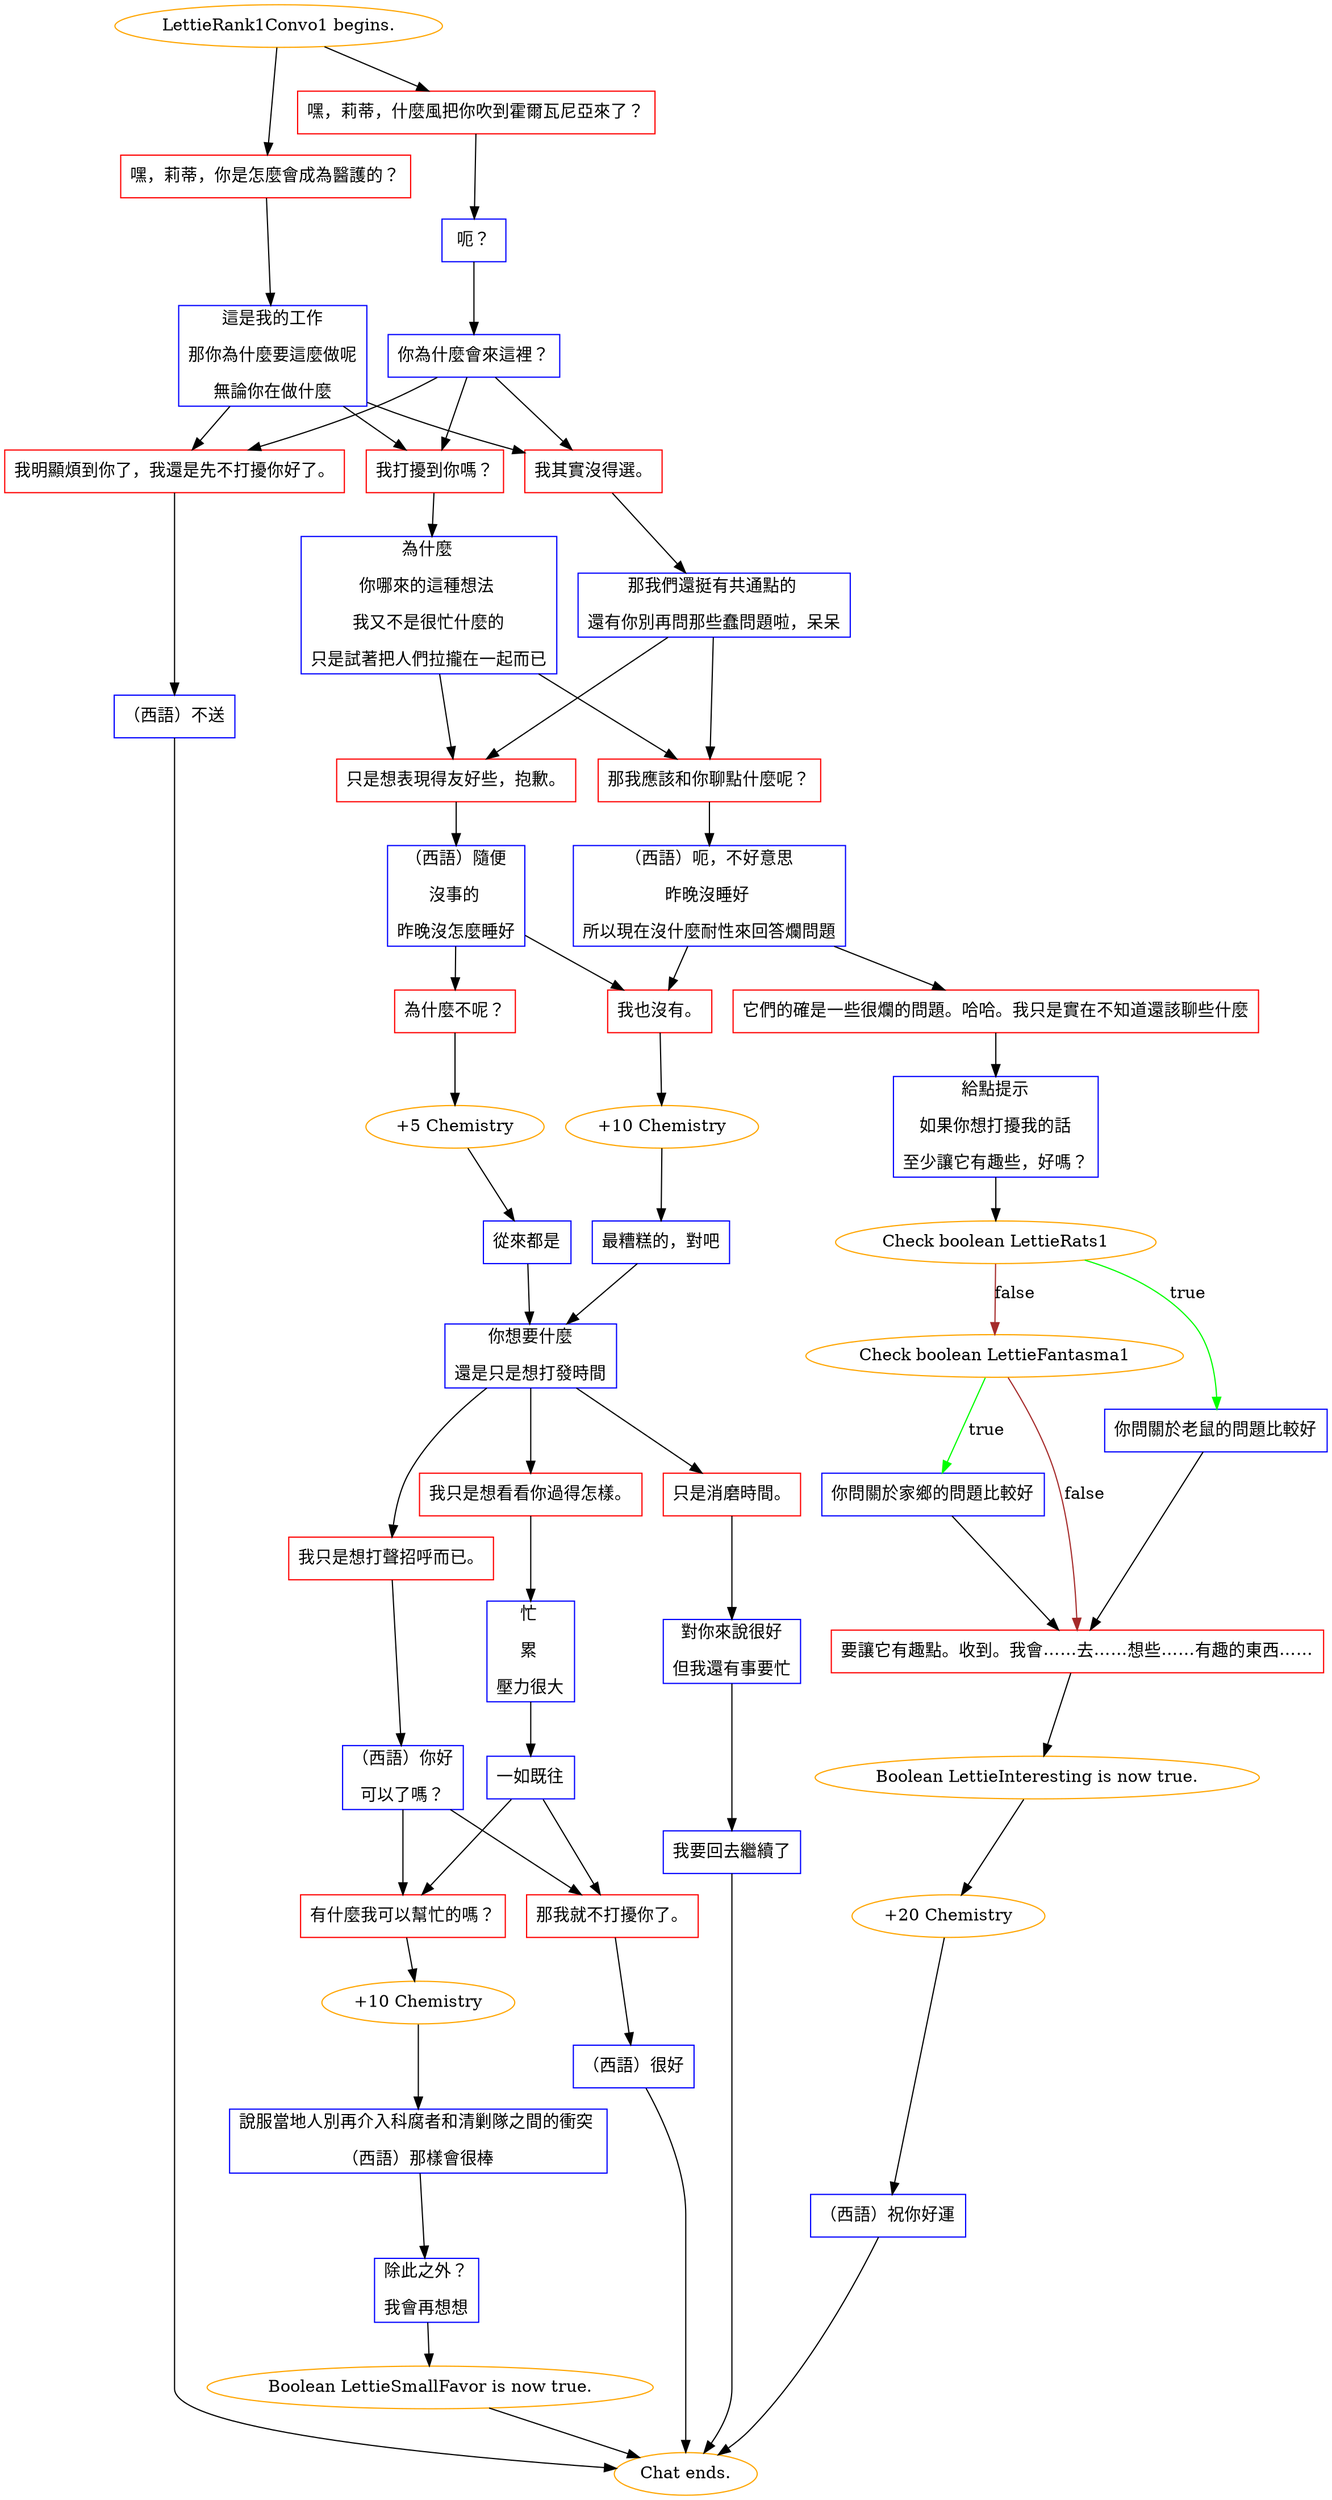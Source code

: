 digraph {
	"LettieRank1Convo1 begins." [color=orange];
		"LettieRank1Convo1 begins." -> j2143547485;
		"LettieRank1Convo1 begins." -> j388736556;
	j2143547485 [label="嘿，莉蒂，你是怎麼會成為醫護的？",shape=box,color=red];
		j2143547485 -> j2290821789;
	j388736556 [label="嘿，莉蒂，什麼風把你吹到霍爾瓦尼亞來了？",shape=box,color=red];
		j388736556 -> j2101594370;
	j2290821789 [label="這是我的工作
那你為什麼要這麼做呢
無論你在做什麼",shape=box,color=blue];
		j2290821789 -> j3139785621;
		j2290821789 -> j684284741;
		j2290821789 -> j2655216544;
	j2101594370 [label="呃？",shape=box,color=blue];
		j2101594370 -> j3441274843;
	j3139785621 [label="我其實沒得選。",shape=box,color=red];
		j3139785621 -> j3568062145;
	j684284741 [label="我打擾到你嗎？",shape=box,color=red];
		j684284741 -> j1864159902;
	j2655216544 [label="我明顯煩到你了，我還是先不打擾你好了。",shape=box,color=red];
		j2655216544 -> j3925256787;
	j3441274843 [label="你為什麼會來這裡？",shape=box,color=blue];
		j3441274843 -> j3139785621;
		j3441274843 -> j684284741;
		j3441274843 -> j2655216544;
	j3568062145 [label="那我們還挺有共通點的 
還有你別再問那些蠢問題啦，呆呆",shape=box,color=blue];
		j3568062145 -> j1484208424;
		j3568062145 -> j3574988183;
	j1864159902 [label="為什麼 
你哪來的這種想法 
我又不是很忙什麼的
只是試著把人們拉攏在一起而已",shape=box,color=blue];
		j1864159902 -> j3574988183;
		j1864159902 -> j1484208424;
	j3925256787 [label="（西語）不送",shape=box,color=blue];
		j3925256787 -> "Chat ends.";
	j1484208424 [label="那我應該和你聊點什麼呢？",shape=box,color=red];
		j1484208424 -> j116066757;
	j3574988183 [label="只是想表現得友好些，抱歉。",shape=box,color=red];
		j3574988183 -> j3775102779;
	"Chat ends." [color=orange];
	j116066757 [label="（西語）呃，不好意思
昨晚沒睡好 
所以現在沒什麼耐性來回答爛問題",shape=box,color=blue];
		j116066757 -> j1944412839;
		j116066757 -> j2555827471;
	j3775102779 [label="（西語）隨便
沒事的 
昨晚沒怎麼睡好",shape=box,color=blue];
		j3775102779 -> j826515868;
		j3775102779 -> j1944412839;
	j1944412839 [label="我也沒有。",shape=box,color=red];
		j1944412839 -> j2937464531;
	j2555827471 [label="它們的確是一些很爛的問題。哈哈。我只是實在不知道還該聊些什麼",shape=box,color=red];
		j2555827471 -> j1451224280;
	j826515868 [label="為什麼不呢？",shape=box,color=red];
		j826515868 -> j134889531;
	j2937464531 [label="+10 Chemistry",color=orange];
		j2937464531 -> j3724440893;
	j1451224280 [label="給點提示
如果你想打擾我的話
至少讓它有趣些，好嗎？",shape=box,color=blue];
		j1451224280 -> j509805292;
	j134889531 [label="+5 Chemistry",color=orange];
		j134889531 -> j995012017;
	j3724440893 [label="最糟糕的，對吧",shape=box,color=blue];
		j3724440893 -> j2134600924;
	j509805292 [label="Check boolean LettieRats1",color=orange];
		j509805292 -> j1657278369 [label=true,color=green];
		j509805292 -> j2015007616 [label=false,color=brown];
	j995012017 [label="從來都是",shape=box,color=blue];
		j995012017 -> j2134600924;
	j2134600924 [label="你想要什麼
還是只是想打發時間",shape=box,color=blue];
		j2134600924 -> j496430142;
		j2134600924 -> j9495547;
		j2134600924 -> j1454598635;
	j1657278369 [label="你問關於老鼠的問題比較好",shape=box,color=blue];
		j1657278369 -> j2491547066;
	j2015007616 [label="Check boolean LettieFantasma1",color=orange];
		j2015007616 -> j2143384489 [label=true,color=green];
		j2015007616 -> j2491547066 [label=false,color=brown];
	j496430142 [label="我只是想打聲招呼而已。",shape=box,color=red];
		j496430142 -> j498387213;
	j9495547 [label="我只是想看看你過得怎樣。",shape=box,color=red];
		j9495547 -> j1355591600;
	j1454598635 [label="只是消磨時間。",shape=box,color=red];
		j1454598635 -> j1330780830;
	j2491547066 [label="要讓它有趣點。收到。我會……去……想些……有趣的東西……",shape=box,color=red];
		j2491547066 -> j3664357764;
	j2143384489 [label="你問關於家鄉的問題比較好",shape=box,color=blue];
		j2143384489 -> j2491547066;
	j498387213 [label="（西語）你好
可以了嗎？",shape=box,color=blue];
		j498387213 -> j2906257783;
		j498387213 -> j1016180332;
	j1355591600 [label="忙 
累 
壓力很大",shape=box,color=blue];
		j1355591600 -> j3562885462;
	j1330780830 [label="對你來說很好
但我還有事要忙",shape=box,color=blue];
		j1330780830 -> j2292009662;
	j3664357764 [label="Boolean LettieInteresting is now true.",color=orange];
		j3664357764 -> j3829170459;
	j2906257783 [label="那我就不打擾你了。",shape=box,color=red];
		j2906257783 -> j95307620;
	j1016180332 [label="有什麼我可以幫忙的嗎？",shape=box,color=red];
		j1016180332 -> j4059750501;
	j3562885462 [label="一如既往",shape=box,color=blue];
		j3562885462 -> j1016180332;
		j3562885462 -> j2906257783;
	j2292009662 [label="我要回去繼續了",shape=box,color=blue];
		j2292009662 -> "Chat ends.";
	j3829170459 [label="+20 Chemistry",color=orange];
		j3829170459 -> j1741245303;
	j95307620 [label="（西語）很好",shape=box,color=blue];
		j95307620 -> "Chat ends.";
	j4059750501 [label="+10 Chemistry",color=orange];
		j4059750501 -> j3302726555;
	j1741245303 [label="（西語）祝你好運",shape=box,color=blue];
		j1741245303 -> "Chat ends.";
	j3302726555 [label="說服當地人別再介入科腐者和清剿隊之間的衝突 
（西語）那樣會很棒",shape=box,color=blue];
		j3302726555 -> j1072481744;
	j1072481744 [label="除此之外？
我會再想想",shape=box,color=blue];
		j1072481744 -> j2570747018;
	j2570747018 [label="Boolean LettieSmallFavor is now true.",color=orange];
		j2570747018 -> "Chat ends.";
}